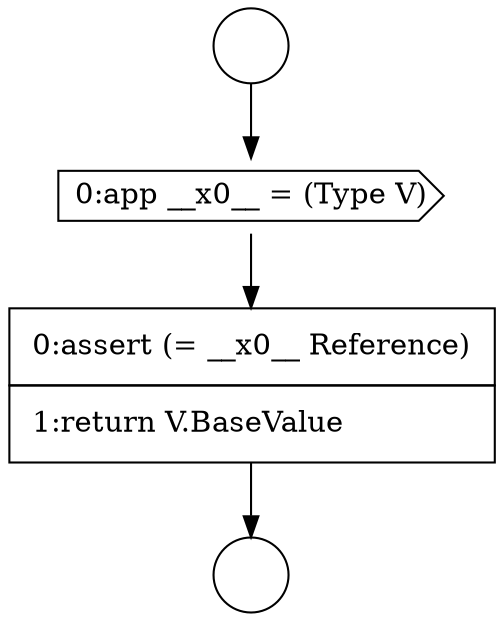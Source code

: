 digraph {
  node33 [shape=circle label=" " color="black" fillcolor="white" style=filled]
  node35 [shape=cds, label=<<font color="black">0:app __x0__ = (Type V)</font>> color="black" fillcolor="white" style=filled]
  node36 [shape=none, margin=0, label=<<font color="black">
    <table border="0" cellborder="1" cellspacing="0" cellpadding="10">
      <tr><td align="left">0:assert (= __x0__ Reference)</td></tr>
      <tr><td align="left">1:return V.BaseValue</td></tr>
    </table>
  </font>> color="black" fillcolor="white" style=filled]
  node34 [shape=circle label=" " color="black" fillcolor="white" style=filled]
  node33 -> node35 [ color="black"]
  node35 -> node36 [ color="black"]
  node36 -> node34 [ color="black"]
}
